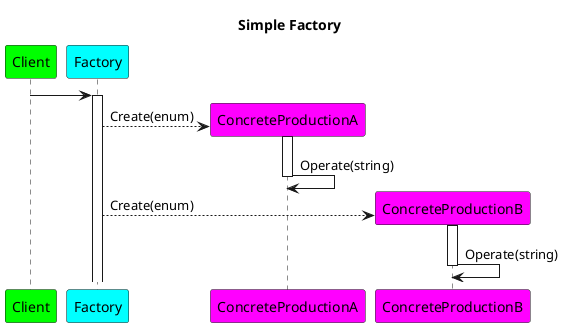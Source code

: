 @startuml
title Simple Factory
participant Client #Lime
participant Factory #Cyan
participant ConcreteProductionA #Magenta
participant ConcreteProductionB #Magenta
Client -> Factory

activate Factory
create ConcreteProductionA
Factory  --> ConcreteProductionA  : Create(enum)
activate ConcreteProductionA
ConcreteProductionA -> ConcreteProductionA :Operate(string)
deactivate ConcreteProductionA

create ConcreteProductionB
Factory  --> ConcreteProductionB  : Create(enum)
activate ConcreteProductionB
ConcreteProductionB -> ConcreteProductionB :Operate(string)
deactivate ConcreteProductionB
@enduml